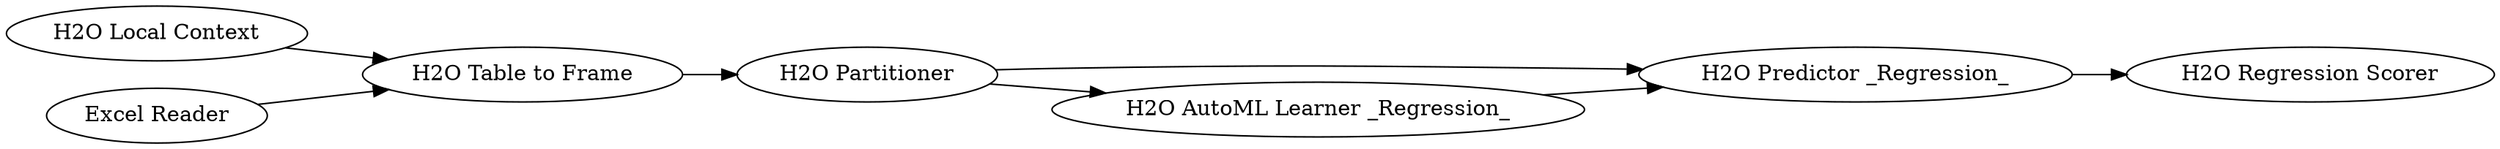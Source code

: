digraph {
	10 [label="H2O Local Context"]
	14 [label="H2O Predictor _Regression_"]
	15 [label="H2O Regression Scorer"]
	2 [label="H2O Table to Frame"]
	5 [label="H2O Partitioner"]
	18 [label="Excel Reader"]
	19 [label="H2O AutoML Learner _Regression_"]
	2 -> 5
	10 -> 2
	14 -> 15
	5 -> 14
	5 -> 19
	18 -> 2
	19 -> 14
	rankdir=LR
}
